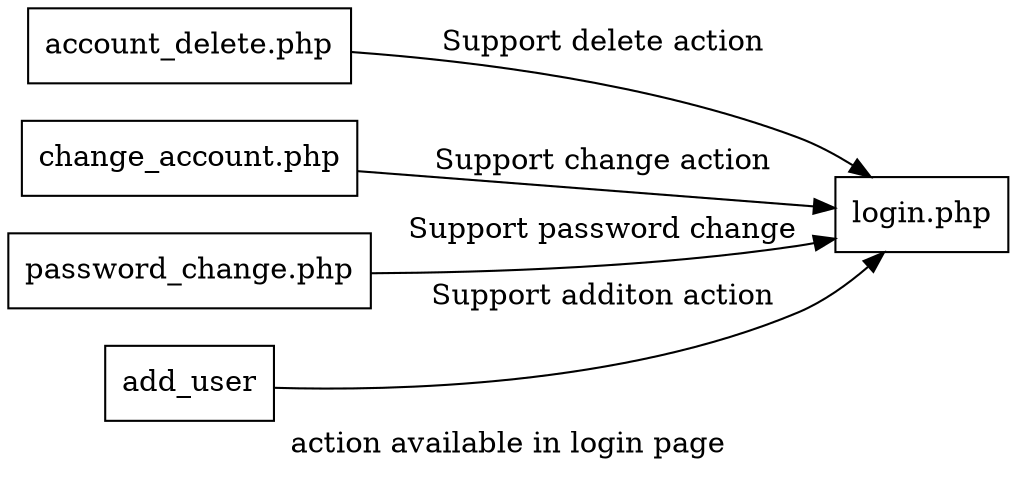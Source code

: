 digraph G {
    /* rankdir=TB; */
    rankdir=LR;
    compound=true;
    node[shape=box];
    label="action available in login page";

    login[label="login.php"];
    delete[label="account_delete.php"];
    change[label="change_account.php"];
    change_pass[label="password_change.php"];
    add_user[label="add_user"];

    delete->login[label="Support delete action"];
    change->login[label="Support change action"];
    change_pass->login[label="Support password change"];
    add_user->login[label="Support additon action"];
}
